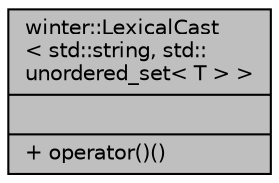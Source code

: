 digraph "winter::LexicalCast&lt; std::string, std::unordered_set&lt; T &gt; &gt;"
{
 // LATEX_PDF_SIZE
  edge [fontname="Helvetica",fontsize="10",labelfontname="Helvetica",labelfontsize="10"];
  node [fontname="Helvetica",fontsize="10",shape=record];
  Node1 [label="{winter::LexicalCast\l\< std::string, std::\lunordered_set\< T \> \>\n||+ operator()()\l}",height=0.2,width=0.4,color="black", fillcolor="grey75", style="filled", fontcolor="black",tooltip="类型转换模板类片特化(YAML String 转换成 std::unordered_set<T>)"];
}
